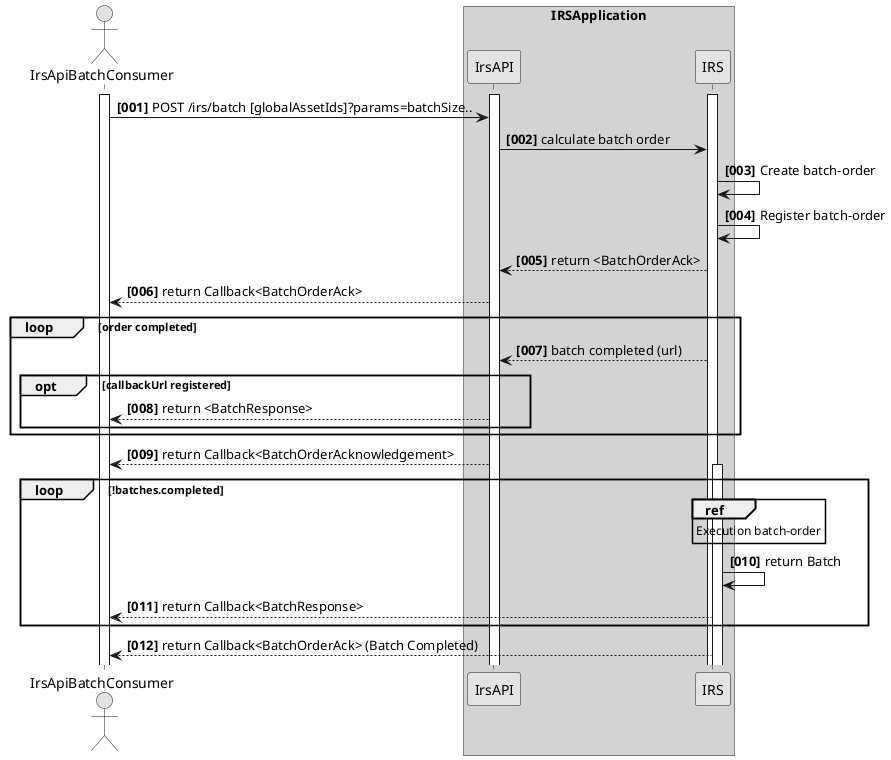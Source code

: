 @startuml
skinparam monochrome true
skinparam shadowing false
autonumber "<b>[000]"

actor IrsApiBatchConsumer
activate IrsApiBatchConsumer


box "IRSApplication" #LightGrey
participant IrsAPI
activate IrsAPI
participant IRS
activate IRS

IrsApiBatchConsumer -> IrsAPI : POST /irs/batch [globalAssetIds]?params=batchSize..
IrsAPI -> IRS : calculate batch order
IRS -> IRS : Create batch-order
IRS -> IRS : Register batch-order
IrsAPI <-- IRS : return <BatchOrderAck>

IrsApiBatchConsumer <-- IrsAPI : return Callback<BatchOrderAck>




loop order completed
    IrsAPI <-- IRS : batch completed (url)

    opt callbackUrl registered
        IrsApiBatchConsumer <-- IrsAPI : return <BatchResponse>
    end
end

IrsApiBatchConsumer <-- IrsAPI : return Callback<BatchOrderAcknowledgement>

loop !batches.completed
activate IRS #White
ref over IRS
    Execution batch-order
end ref
IRS -> IRS : return Batch
IrsApiBatchConsumer <-- IRS : return Callback<BatchResponse>
end loop

IrsApiBatchConsumer <-- IRS : return Callback<BatchOrderAck> (Batch Completed)
@enduml